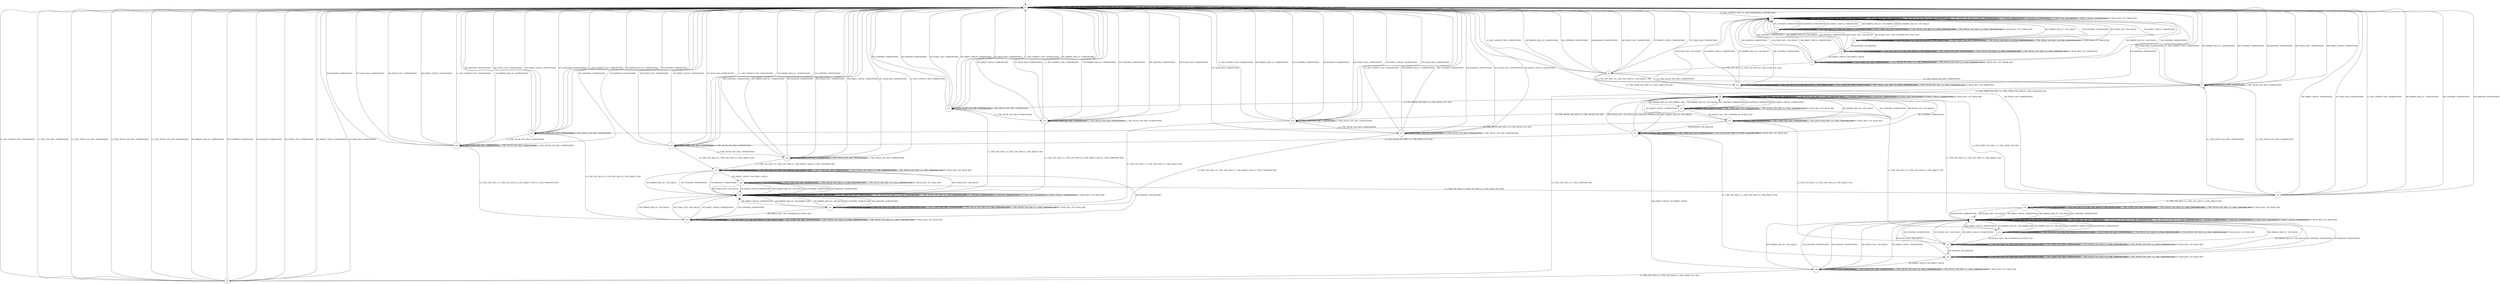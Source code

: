 digraph g {

	s0 [shape="circle" label="s0"];
	s1 [shape="circle" label="s1"];
	s2 [shape="circle" label="s2"];
	s3 [shape="circle" label="s3"];
	s4 [shape="circle" label="s4"];
	s5 [shape="circle" label="s5"];
	s6 [shape="circle" label="s6"];
	s7 [shape="circle" label="s7"];
	s8 [shape="circle" label="s8"];
	s9 [shape="circle" label="s9"];
	s10 [shape="circle" label="s10"];
	s11 [shape="circle" label="s11"];
	s12 [shape="circle" label="s12"];
	s13 [shape="circle" label="s13"];
	s14 [shape="circle" label="s14"];
	s15 [shape="circle" label="s15"];
	s16 [shape="circle" label="s16"];
	s17 [shape="circle" label="s17"];
	s18 [shape="circle" label="s18"];
	s19 [shape="circle" label="s19"];
	s20 [shape="circle" label="s20"];
	s21 [shape="circle" label="s21"];
	s22 [shape="circle" label="s22"];
	s23 [shape="circle" label="s23"];
	s24 [shape="circle" label="s24"];
	s25 [shape="circle" label="s25"];
	s26 [shape="circle" label="s26"];
	s27 [shape="circle" label="s27"];
	s28 [shape="circle" label="s28"];
	s29 [shape="circle" label="s29"];
	s30 [shape="circle" label="s30"];
	s31 [shape="circle" label="s31"];
	s32 [shape="circle" label="s32"];
	s33 [shape="circle" label="s33"];
	s0 -> s1 [label="LL_ADV_CONNECT_IND / LL_CTRL_PERIPHERAL_FEATURE_REQ"];
	s0 -> s0 [label="LL_CTRL_ENC_REQ / NORESPONSE"];
	s0 -> s0 [label="LL_CTRL_START_ENC_RSP / NORESPONSE"];
	s0 -> s0 [label="LL_CTRL_PAUSE_ENC_REQ / NORESPONSE"];
	s0 -> s0 [label="LL_CTRL_PAUSE_ENC_RSP / NORESPONSE"];
	s0 -> s0 [label="SM_PAIRING_REQ_SC / NORESPONSE"];
	s0 -> s0 [label="SM_CONFIRM / NORESPONSE"];
	s0 -> s0 [label="SM_RANDOM / NORESPONSE"];
	s0 -> s0 [label="SM_PUBLIC_KEY / NORESPONSE"];
	s0 -> s0 [label="SM_DHKEY_CHECK / NORESPONSE"];
	s0 -> s0 [label="ATT_READ_REQ / NORESPONSE"];
	s1 -> s1 [label="LL_ADV_CONNECT_IND / NORESPONSE"];
	s1 -> s1 [label="LL_CTRL_ENC_REQ / LL_CTRL_ENC_RSP+LL_CTRL_REJECT_IND"];
	s1 -> s1 [label="LL_CTRL_START_ENC_RSP / NORESPONSE"];
	s1 -> s1 [label="LL_CTRL_PAUSE_ENC_REQ / LL_CTRL_UNKNOWN_RSP"];
	s1 -> s1 [label="LL_CTRL_PAUSE_ENC_RSP / LL_CTRL_UNKNOWN_RSP"];
	s1 -> s2 [label="SM_PAIRING_REQ_SC / SM_PAIRING_RSP"];
	s1 -> s1 [label="SM_CONFIRM / NORESPONSE"];
	s1 -> s1 [label="SM_RANDOM / NORESPONSE"];
	s1 -> s1 [label="SM_PUBLIC_KEY / SM_FAILED"];
	s1 -> s1 [label="SM_DHKEY_CHECK / NORESPONSE"];
	s1 -> s1 [label="ATT_READ_REQ / ATT_ERROR_RSP"];
	s2 -> s2 [label="LL_ADV_CONNECT_IND / NORESPONSE"];
	s2 -> s2 [label="LL_CTRL_ENC_REQ / LL_CTRL_ENC_RSP+LL_CTRL_REJECT_IND"];
	s2 -> s2 [label="LL_CTRL_START_ENC_RSP / NORESPONSE"];
	s2 -> s2 [label="LL_CTRL_PAUSE_ENC_REQ / LL_CTRL_UNKNOWN_RSP"];
	s2 -> s2 [label="LL_CTRL_PAUSE_ENC_RSP / LL_CTRL_UNKNOWN_RSP"];
	s2 -> s1 [label="SM_PAIRING_REQ_SC / SM_FAILED"];
	s2 -> s1 [label="SM_CONFIRM / NORESPONSE"];
	s2 -> s1 [label="SM_RANDOM / NORESPONSE"];
	s2 -> s3 [label="SM_PUBLIC_KEY / SM_CONFIRM+SM_PUBLIC_KEY"];
	s2 -> s1 [label="SM_DHKEY_CHECK / NORESPONSE"];
	s2 -> s2 [label="ATT_READ_REQ / ATT_ERROR_RSP"];
	s3 -> s3 [label="LL_ADV_CONNECT_IND / NORESPONSE"];
	s3 -> s3 [label="LL_CTRL_ENC_REQ / LL_CTRL_ENC_RSP+LL_CTRL_REJECT_IND"];
	s3 -> s3 [label="LL_CTRL_START_ENC_RSP / NORESPONSE"];
	s3 -> s3 [label="LL_CTRL_PAUSE_ENC_REQ / LL_CTRL_UNKNOWN_RSP"];
	s3 -> s3 [label="LL_CTRL_PAUSE_ENC_RSP / LL_CTRL_UNKNOWN_RSP"];
	s3 -> s1 [label="SM_PAIRING_REQ_SC / SM_FAILED"];
	s3 -> s1 [label="SM_CONFIRM / NORESPONSE"];
	s3 -> s4 [label="SM_RANDOM / SM_RANDOM"];
	s3 -> s1 [label="SM_PUBLIC_KEY / SM_FAILED"];
	s3 -> s1 [label="SM_DHKEY_CHECK / NORESPONSE"];
	s3 -> s3 [label="ATT_READ_REQ / ATT_ERROR_RSP"];
	s4 -> s4 [label="LL_ADV_CONNECT_IND / NORESPONSE"];
	s4 -> s4 [label="LL_CTRL_ENC_REQ / LL_CTRL_ENC_RSP+LL_CTRL_REJECT_IND"];
	s4 -> s4 [label="LL_CTRL_START_ENC_RSP / NORESPONSE"];
	s4 -> s4 [label="LL_CTRL_PAUSE_ENC_REQ / LL_CTRL_UNKNOWN_RSP"];
	s4 -> s4 [label="LL_CTRL_PAUSE_ENC_RSP / LL_CTRL_UNKNOWN_RSP"];
	s4 -> s1 [label="SM_PAIRING_REQ_SC / SM_FAILED"];
	s4 -> s1 [label="SM_CONFIRM / NORESPONSE"];
	s4 -> s1 [label="SM_RANDOM / NORESPONSE"];
	s4 -> s1 [label="SM_PUBLIC_KEY / SM_FAILED"];
	s4 -> s5 [label="SM_DHKEY_CHECK / SM_DHKEY_CHECK"];
	s4 -> s4 [label="ATT_READ_REQ / ATT_ERROR_RSP"];
	s5 -> s5 [label="LL_ADV_CONNECT_IND / NORESPONSE"];
	s5 -> s6 [label="LL_CTRL_ENC_REQ / LL_CTRL_ENC_RSP+LL_CTRL_START_ENC_REQ"];
	s5 -> s5 [label="LL_CTRL_START_ENC_RSP / NORESPONSE"];
	s5 -> s5 [label="LL_CTRL_PAUSE_ENC_REQ / LL_CTRL_UNKNOWN_RSP"];
	s5 -> s5 [label="LL_CTRL_PAUSE_ENC_RSP / LL_CTRL_UNKNOWN_RSP"];
	s5 -> s1 [label="SM_PAIRING_REQ_SC / SM_FAILED"];
	s5 -> s1 [label="SM_CONFIRM / NORESPONSE"];
	s5 -> s1 [label="SM_RANDOM / NORESPONSE"];
	s5 -> s1 [label="SM_PUBLIC_KEY / SM_FAILED"];
	s5 -> s1 [label="SM_DHKEY_CHECK / NORESPONSE"];
	s5 -> s5 [label="ATT_READ_REQ / ATT_ERROR_RSP"];
	s6 -> s0 [label="LL_ADV_CONNECT_IND / NORESPONSE"];
	s6 -> s10 [label="LL_CTRL_ENC_REQ / LL_CTRL_ENC_RSP+LL_CTRL_REJECT_IND"];
	s6 -> s9 [label="LL_CTRL_START_ENC_RSP / LL_CTRL_START_ENC_RSP"];
	s6 -> s7 [label="LL_CTRL_PAUSE_ENC_REQ / NORESPONSE"];
	s6 -> s7 [label="LL_CTRL_PAUSE_ENC_RSP / NORESPONSE"];
	s6 -> s0 [label="SM_PAIRING_REQ_SC / NORESPONSE"];
	s6 -> s0 [label="SM_CONFIRM / NORESPONSE"];
	s6 -> s0 [label="SM_RANDOM / NORESPONSE"];
	s6 -> s0 [label="SM_PUBLIC_KEY / NORESPONSE"];
	s6 -> s0 [label="SM_DHKEY_CHECK / NORESPONSE"];
	s6 -> s0 [label="ATT_READ_REQ / NORESPONSE"];
	s7 -> s0 [label="LL_ADV_CONNECT_IND / NORESPONSE"];
	s7 -> s8 [label="LL_CTRL_ENC_REQ / LL_CTRL_UNKNOWN_RSP"];
	s7 -> s9 [label="LL_CTRL_START_ENC_RSP / LL_CTRL_START_ENC_RSP+LL_CTRL_UNKNOWN_RSP"];
	s7 -> s7 [label="LL_CTRL_PAUSE_ENC_REQ / NORESPONSE"];
	s7 -> s7 [label="LL_CTRL_PAUSE_ENC_RSP / NORESPONSE"];
	s7 -> s0 [label="SM_PAIRING_REQ_SC / NORESPONSE"];
	s7 -> s0 [label="SM_CONFIRM / NORESPONSE"];
	s7 -> s0 [label="SM_RANDOM / NORESPONSE"];
	s7 -> s0 [label="SM_PUBLIC_KEY / NORESPONSE"];
	s7 -> s0 [label="SM_DHKEY_CHECK / NORESPONSE"];
	s7 -> s0 [label="ATT_READ_REQ / NORESPONSE"];
	s8 -> s0 [label="LL_ADV_CONNECT_IND / NORESPONSE"];
	s8 -> s0 [label="LL_CTRL_ENC_REQ / NORESPONSE"];
	s8 -> s0 [label="LL_CTRL_START_ENC_RSP / NORESPONSE"];
	s8 -> s0 [label="LL_CTRL_PAUSE_ENC_REQ / NORESPONSE"];
	s8 -> s0 [label="LL_CTRL_PAUSE_ENC_RSP / NORESPONSE"];
	s8 -> s0 [label="SM_PAIRING_REQ_SC / NORESPONSE"];
	s8 -> s0 [label="SM_CONFIRM / NORESPONSE"];
	s8 -> s0 [label="SM_RANDOM / NORESPONSE"];
	s8 -> s0 [label="SM_PUBLIC_KEY / NORESPONSE"];
	s8 -> s0 [label="SM_DHKEY_CHECK / NORESPONSE"];
	s8 -> s0 [label="ATT_READ_REQ / NORESPONSE"];
	s9 -> s9 [label="LL_ADV_CONNECT_IND / NORESPONSE"];
	s9 -> s11 [label="LL_CTRL_ENC_REQ / LL_CTRL_ENC_RSP+LL_CTRL_REJECT_IND"];
	s9 -> s9 [label="LL_CTRL_START_ENC_RSP / NORESPONSE"];
	s9 -> s14 [label="LL_CTRL_PAUSE_ENC_REQ / LL_CTRL_PAUSE_ENC_RSP"];
	s9 -> s9 [label="LL_CTRL_PAUSE_ENC_RSP / LL_CTRL_UNKNOWN_RSP"];
	s9 -> s13 [label="SM_PAIRING_REQ_SC / SM_PAIRING_RSP"];
	s9 -> s9 [label="SM_CONFIRM / NORESPONSE"];
	s9 -> s9 [label="SM_RANDOM / NORESPONSE"];
	s9 -> s9 [label="SM_PUBLIC_KEY / SM_FAILED"];
	s9 -> s9 [label="SM_DHKEY_CHECK / NORESPONSE"];
	s9 -> s9 [label="ATT_READ_REQ / ATT_READ_RSP"];
	s10 -> s10 [label="LL_ADV_CONNECT_IND / NORESPONSE"];
	s10 -> s10 [label="LL_CTRL_ENC_REQ / LL_CTRL_ENC_RSP+LL_CTRL_REJECT_IND"];
	s10 -> s10 [label="LL_CTRL_START_ENC_RSP / NORESPONSE"];
	s10 -> s10 [label="LL_CTRL_PAUSE_ENC_REQ / LL_CTRL_UNKNOWN_RSP"];
	s10 -> s10 [label="LL_CTRL_PAUSE_ENC_RSP / LL_CTRL_UNKNOWN_RSP"];
	s10 -> s1 [label="SM_PAIRING_REQ_SC / SM_FAILED"];
	s10 -> s1 [label="SM_CONFIRM / NORESPONSE"];
	s10 -> s1 [label="SM_RANDOM / NORESPONSE"];
	s10 -> s1 [label="SM_PUBLIC_KEY / SM_FAILED"];
	s10 -> s1 [label="SM_DHKEY_CHECK / NORESPONSE"];
	s10 -> s10 [label="ATT_READ_REQ / ATT_ERROR_RSP"];
	s11 -> s11 [label="LL_ADV_CONNECT_IND / NORESPONSE"];
	s11 -> s11 [label="LL_CTRL_ENC_REQ / LL_CTRL_ENC_RSP+LL_CTRL_REJECT_IND"];
	s11 -> s11 [label="LL_CTRL_START_ENC_RSP / NORESPONSE"];
	s11 -> s11 [label="LL_CTRL_PAUSE_ENC_REQ / LL_CTRL_UNKNOWN_RSP"];
	s11 -> s11 [label="LL_CTRL_PAUSE_ENC_RSP / LL_CTRL_UNKNOWN_RSP"];
	s11 -> s12 [label="SM_PAIRING_REQ_SC / SM_PAIRING_RSP"];
	s11 -> s11 [label="SM_CONFIRM / NORESPONSE"];
	s11 -> s11 [label="SM_RANDOM / NORESPONSE"];
	s11 -> s11 [label="SM_PUBLIC_KEY / SM_FAILED"];
	s11 -> s11 [label="SM_DHKEY_CHECK / NORESPONSE"];
	s11 -> s11 [label="ATT_READ_REQ / ATT_READ_RSP"];
	s12 -> s12 [label="LL_ADV_CONNECT_IND / NORESPONSE"];
	s12 -> s12 [label="LL_CTRL_ENC_REQ / LL_CTRL_ENC_RSP+LL_CTRL_REJECT_IND"];
	s12 -> s12 [label="LL_CTRL_START_ENC_RSP / NORESPONSE"];
	s12 -> s12 [label="LL_CTRL_PAUSE_ENC_REQ / LL_CTRL_UNKNOWN_RSP"];
	s12 -> s12 [label="LL_CTRL_PAUSE_ENC_RSP / LL_CTRL_UNKNOWN_RSP"];
	s12 -> s11 [label="SM_PAIRING_REQ_SC / SM_FAILED"];
	s12 -> s11 [label="SM_CONFIRM / NORESPONSE"];
	s12 -> s11 [label="SM_RANDOM / NORESPONSE"];
	s12 -> s18 [label="SM_PUBLIC_KEY / SM_CONFIRM+SM_PUBLIC_KEY"];
	s12 -> s11 [label="SM_DHKEY_CHECK / NORESPONSE"];
	s12 -> s12 [label="ATT_READ_REQ / ATT_READ_RSP"];
	s13 -> s13 [label="LL_ADV_CONNECT_IND / NORESPONSE"];
	s13 -> s12 [label="LL_CTRL_ENC_REQ / LL_CTRL_ENC_RSP+LL_CTRL_REJECT_IND"];
	s13 -> s13 [label="LL_CTRL_START_ENC_RSP / NORESPONSE"];
	s13 -> s16 [label="LL_CTRL_PAUSE_ENC_REQ / LL_CTRL_PAUSE_ENC_RSP"];
	s13 -> s13 [label="LL_CTRL_PAUSE_ENC_RSP / LL_CTRL_UNKNOWN_RSP"];
	s13 -> s9 [label="SM_PAIRING_REQ_SC / SM_FAILED"];
	s13 -> s9 [label="SM_CONFIRM / NORESPONSE"];
	s13 -> s9 [label="SM_RANDOM / NORESPONSE"];
	s13 -> s19 [label="SM_PUBLIC_KEY / SM_CONFIRM+SM_PUBLIC_KEY"];
	s13 -> s9 [label="SM_DHKEY_CHECK / NORESPONSE"];
	s13 -> s13 [label="ATT_READ_REQ / ATT_READ_RSP"];
	s14 -> s0 [label="LL_ADV_CONNECT_IND / NORESPONSE"];
	s14 -> s33 [label="LL_CTRL_ENC_REQ / LL_CTRL_ENC_RSP+LL_CTRL_REJECT_IND"];
	s14 -> s14 [label="LL_CTRL_START_ENC_RSP / NORESPONSE"];
	s14 -> s15 [label="LL_CTRL_PAUSE_ENC_REQ / NORESPONSE"];
	s14 -> s14 [label="LL_CTRL_PAUSE_ENC_RSP / NORESPONSE"];
	s14 -> s0 [label="SM_PAIRING_REQ_SC / NORESPONSE"];
	s14 -> s0 [label="SM_CONFIRM / NORESPONSE"];
	s14 -> s0 [label="SM_RANDOM / NORESPONSE"];
	s14 -> s0 [label="SM_PUBLIC_KEY / NORESPONSE"];
	s14 -> s0 [label="SM_DHKEY_CHECK / NORESPONSE"];
	s14 -> s0 [label="ATT_READ_REQ / NORESPONSE"];
	s15 -> s0 [label="LL_ADV_CONNECT_IND / NORESPONSE"];
	s15 -> s33 [label="LL_CTRL_ENC_REQ / LL_CTRL_ENC_RSP+LL_CTRL_REJECT_IND+LL_CTRL_UNKNOWN_RSP"];
	s15 -> s15 [label="LL_CTRL_START_ENC_RSP / NORESPONSE"];
	s15 -> s15 [label="LL_CTRL_PAUSE_ENC_REQ / NORESPONSE"];
	s15 -> s15 [label="LL_CTRL_PAUSE_ENC_RSP / NORESPONSE"];
	s15 -> s0 [label="SM_PAIRING_REQ_SC / NORESPONSE"];
	s15 -> s0 [label="SM_CONFIRM / NORESPONSE"];
	s15 -> s0 [label="SM_RANDOM / NORESPONSE"];
	s15 -> s0 [label="SM_PUBLIC_KEY / NORESPONSE"];
	s15 -> s0 [label="SM_DHKEY_CHECK / NORESPONSE"];
	s15 -> s0 [label="ATT_READ_REQ / NORESPONSE"];
	s16 -> s0 [label="LL_ADV_CONNECT_IND / NORESPONSE"];
	s16 -> s31 [label="LL_CTRL_ENC_REQ / LL_CTRL_ENC_RSP+LL_CTRL_REJECT_IND"];
	s16 -> s16 [label="LL_CTRL_START_ENC_RSP / NORESPONSE"];
	s16 -> s17 [label="LL_CTRL_PAUSE_ENC_REQ / NORESPONSE"];
	s16 -> s16 [label="LL_CTRL_PAUSE_ENC_RSP / NORESPONSE"];
	s16 -> s0 [label="SM_PAIRING_REQ_SC / NORESPONSE"];
	s16 -> s0 [label="SM_CONFIRM / NORESPONSE"];
	s16 -> s0 [label="SM_RANDOM / NORESPONSE"];
	s16 -> s0 [label="SM_PUBLIC_KEY / NORESPONSE"];
	s16 -> s0 [label="SM_DHKEY_CHECK / NORESPONSE"];
	s16 -> s0 [label="ATT_READ_REQ / NORESPONSE"];
	s17 -> s0 [label="LL_ADV_CONNECT_IND / NORESPONSE"];
	s17 -> s31 [label="LL_CTRL_ENC_REQ / LL_CTRL_ENC_RSP+LL_CTRL_REJECT_IND+LL_CTRL_UNKNOWN_RSP"];
	s17 -> s17 [label="LL_CTRL_START_ENC_RSP / NORESPONSE"];
	s17 -> s17 [label="LL_CTRL_PAUSE_ENC_REQ / NORESPONSE"];
	s17 -> s17 [label="LL_CTRL_PAUSE_ENC_RSP / NORESPONSE"];
	s17 -> s0 [label="SM_PAIRING_REQ_SC / NORESPONSE"];
	s17 -> s0 [label="SM_CONFIRM / NORESPONSE"];
	s17 -> s0 [label="SM_RANDOM / NORESPONSE"];
	s17 -> s0 [label="SM_PUBLIC_KEY / NORESPONSE"];
	s17 -> s0 [label="SM_DHKEY_CHECK / NORESPONSE"];
	s17 -> s0 [label="ATT_READ_REQ / NORESPONSE"];
	s18 -> s18 [label="LL_ADV_CONNECT_IND / NORESPONSE"];
	s18 -> s18 [label="LL_CTRL_ENC_REQ / LL_CTRL_ENC_RSP+LL_CTRL_REJECT_IND"];
	s18 -> s18 [label="LL_CTRL_START_ENC_RSP / NORESPONSE"];
	s18 -> s18 [label="LL_CTRL_PAUSE_ENC_REQ / LL_CTRL_UNKNOWN_RSP"];
	s18 -> s18 [label="LL_CTRL_PAUSE_ENC_RSP / LL_CTRL_UNKNOWN_RSP"];
	s18 -> s11 [label="SM_PAIRING_REQ_SC / SM_FAILED"];
	s18 -> s11 [label="SM_CONFIRM / NORESPONSE"];
	s18 -> s22 [label="SM_RANDOM / SM_RANDOM"];
	s18 -> s11 [label="SM_PUBLIC_KEY / SM_FAILED"];
	s18 -> s11 [label="SM_DHKEY_CHECK / NORESPONSE"];
	s18 -> s18 [label="ATT_READ_REQ / ATT_READ_RSP"];
	s19 -> s19 [label="LL_ADV_CONNECT_IND / NORESPONSE"];
	s19 -> s18 [label="LL_CTRL_ENC_REQ / LL_CTRL_ENC_RSP+LL_CTRL_REJECT_IND"];
	s19 -> s19 [label="LL_CTRL_START_ENC_RSP / NORESPONSE"];
	s19 -> s20 [label="LL_CTRL_PAUSE_ENC_REQ / LL_CTRL_PAUSE_ENC_RSP"];
	s19 -> s19 [label="LL_CTRL_PAUSE_ENC_RSP / LL_CTRL_UNKNOWN_RSP"];
	s19 -> s9 [label="SM_PAIRING_REQ_SC / SM_FAILED"];
	s19 -> s9 [label="SM_CONFIRM / NORESPONSE"];
	s19 -> s21 [label="SM_RANDOM / SM_RANDOM"];
	s19 -> s9 [label="SM_PUBLIC_KEY / SM_FAILED"];
	s19 -> s9 [label="SM_DHKEY_CHECK / NORESPONSE"];
	s19 -> s19 [label="ATT_READ_REQ / ATT_READ_RSP"];
	s20 -> s0 [label="LL_ADV_CONNECT_IND / NORESPONSE"];
	s20 -> s32 [label="LL_CTRL_ENC_REQ / LL_CTRL_ENC_RSP+LL_CTRL_REJECT_IND"];
	s20 -> s20 [label="LL_CTRL_START_ENC_RSP / NORESPONSE"];
	s20 -> s25 [label="LL_CTRL_PAUSE_ENC_REQ / NORESPONSE"];
	s20 -> s20 [label="LL_CTRL_PAUSE_ENC_RSP / NORESPONSE"];
	s20 -> s0 [label="SM_PAIRING_REQ_SC / NORESPONSE"];
	s20 -> s0 [label="SM_CONFIRM / NORESPONSE"];
	s20 -> s0 [label="SM_RANDOM / NORESPONSE"];
	s20 -> s0 [label="SM_PUBLIC_KEY / NORESPONSE"];
	s20 -> s0 [label="SM_DHKEY_CHECK / NORESPONSE"];
	s20 -> s0 [label="ATT_READ_REQ / NORESPONSE"];
	s21 -> s21 [label="LL_ADV_CONNECT_IND / NORESPONSE"];
	s21 -> s22 [label="LL_CTRL_ENC_REQ / LL_CTRL_ENC_RSP+LL_CTRL_REJECT_IND"];
	s21 -> s21 [label="LL_CTRL_START_ENC_RSP / NORESPONSE"];
	s21 -> s23 [label="LL_CTRL_PAUSE_ENC_REQ / LL_CTRL_PAUSE_ENC_RSP"];
	s21 -> s21 [label="LL_CTRL_PAUSE_ENC_RSP / LL_CTRL_UNKNOWN_RSP"];
	s21 -> s9 [label="SM_PAIRING_REQ_SC / SM_FAILED"];
	s21 -> s9 [label="SM_CONFIRM / NORESPONSE"];
	s21 -> s9 [label="SM_RANDOM / NORESPONSE"];
	s21 -> s9 [label="SM_PUBLIC_KEY / SM_FAILED"];
	s21 -> s26 [label="SM_DHKEY_CHECK / SM_DHKEY_CHECK"];
	s21 -> s21 [label="ATT_READ_REQ / ATT_READ_RSP"];
	s22 -> s22 [label="LL_ADV_CONNECT_IND / NORESPONSE"];
	s22 -> s22 [label="LL_CTRL_ENC_REQ / LL_CTRL_ENC_RSP+LL_CTRL_REJECT_IND"];
	s22 -> s22 [label="LL_CTRL_START_ENC_RSP / NORESPONSE"];
	s22 -> s22 [label="LL_CTRL_PAUSE_ENC_REQ / LL_CTRL_UNKNOWN_RSP"];
	s22 -> s22 [label="LL_CTRL_PAUSE_ENC_RSP / LL_CTRL_UNKNOWN_RSP"];
	s22 -> s11 [label="SM_PAIRING_REQ_SC / SM_FAILED"];
	s22 -> s11 [label="SM_CONFIRM / NORESPONSE"];
	s22 -> s11 [label="SM_RANDOM / NORESPONSE"];
	s22 -> s11 [label="SM_PUBLIC_KEY / SM_FAILED"];
	s22 -> s26 [label="SM_DHKEY_CHECK / SM_DHKEY_CHECK"];
	s22 -> s22 [label="ATT_READ_REQ / ATT_READ_RSP"];
	s23 -> s0 [label="LL_ADV_CONNECT_IND / NORESPONSE"];
	s23 -> s27 [label="LL_CTRL_ENC_REQ / LL_CTRL_ENC_RSP+LL_CTRL_REJECT_IND"];
	s23 -> s23 [label="LL_CTRL_START_ENC_RSP / NORESPONSE"];
	s23 -> s24 [label="LL_CTRL_PAUSE_ENC_REQ / NORESPONSE"];
	s23 -> s23 [label="LL_CTRL_PAUSE_ENC_RSP / NORESPONSE"];
	s23 -> s0 [label="SM_PAIRING_REQ_SC / NORESPONSE"];
	s23 -> s0 [label="SM_CONFIRM / NORESPONSE"];
	s23 -> s0 [label="SM_RANDOM / NORESPONSE"];
	s23 -> s0 [label="SM_PUBLIC_KEY / NORESPONSE"];
	s23 -> s0 [label="SM_DHKEY_CHECK / NORESPONSE"];
	s23 -> s0 [label="ATT_READ_REQ / NORESPONSE"];
	s24 -> s0 [label="LL_ADV_CONNECT_IND / NORESPONSE"];
	s24 -> s27 [label="LL_CTRL_ENC_REQ / LL_CTRL_ENC_RSP+LL_CTRL_REJECT_IND+LL_CTRL_UNKNOWN_RSP"];
	s24 -> s24 [label="LL_CTRL_START_ENC_RSP / NORESPONSE"];
	s24 -> s24 [label="LL_CTRL_PAUSE_ENC_REQ / NORESPONSE"];
	s24 -> s24 [label="LL_CTRL_PAUSE_ENC_RSP / NORESPONSE"];
	s24 -> s0 [label="SM_PAIRING_REQ_SC / NORESPONSE"];
	s24 -> s0 [label="SM_CONFIRM / NORESPONSE"];
	s24 -> s0 [label="SM_RANDOM / NORESPONSE"];
	s24 -> s0 [label="SM_PUBLIC_KEY / NORESPONSE"];
	s24 -> s0 [label="SM_DHKEY_CHECK / NORESPONSE"];
	s24 -> s0 [label="ATT_READ_REQ / NORESPONSE"];
	s25 -> s0 [label="LL_ADV_CONNECT_IND / NORESPONSE"];
	s25 -> s32 [label="LL_CTRL_ENC_REQ / LL_CTRL_ENC_RSP+LL_CTRL_REJECT_IND+LL_CTRL_UNKNOWN_RSP"];
	s25 -> s25 [label="LL_CTRL_START_ENC_RSP / NORESPONSE"];
	s25 -> s25 [label="LL_CTRL_PAUSE_ENC_REQ / NORESPONSE"];
	s25 -> s25 [label="LL_CTRL_PAUSE_ENC_RSP / NORESPONSE"];
	s25 -> s0 [label="SM_PAIRING_REQ_SC / NORESPONSE"];
	s25 -> s0 [label="SM_CONFIRM / NORESPONSE"];
	s25 -> s0 [label="SM_RANDOM / NORESPONSE"];
	s25 -> s0 [label="SM_PUBLIC_KEY / NORESPONSE"];
	s25 -> s0 [label="SM_DHKEY_CHECK / NORESPONSE"];
	s25 -> s0 [label="ATT_READ_REQ / NORESPONSE"];
	s26 -> s26 [label="LL_ADV_CONNECT_IND / NORESPONSE"];
	s26 -> s8 [label="LL_CTRL_ENC_REQ / LL_CTRL_ENC_RSP+LL_CTRL_START_ENC_REQ"];
	s26 -> s26 [label="LL_CTRL_START_ENC_RSP / NORESPONSE"];
	s26 -> s26 [label="LL_CTRL_PAUSE_ENC_REQ / LL_CTRL_UNKNOWN_RSP"];
	s26 -> s26 [label="LL_CTRL_PAUSE_ENC_RSP / LL_CTRL_UNKNOWN_RSP"];
	s26 -> s11 [label="SM_PAIRING_REQ_SC / SM_FAILED"];
	s26 -> s11 [label="SM_CONFIRM / NORESPONSE"];
	s26 -> s11 [label="SM_RANDOM / NORESPONSE"];
	s26 -> s11 [label="SM_PUBLIC_KEY / SM_FAILED"];
	s26 -> s11 [label="SM_DHKEY_CHECK / NORESPONSE"];
	s26 -> s26 [label="ATT_READ_REQ / ATT_READ_RSP"];
	s27 -> s27 [label="LL_ADV_CONNECT_IND / NORESPONSE"];
	s27 -> s27 [label="LL_CTRL_ENC_REQ / LL_CTRL_ENC_RSP+LL_CTRL_REJECT_IND"];
	s27 -> s27 [label="LL_CTRL_START_ENC_RSP / NORESPONSE"];
	s27 -> s27 [label="LL_CTRL_PAUSE_ENC_REQ / LL_CTRL_UNKNOWN_RSP"];
	s27 -> s27 [label="LL_CTRL_PAUSE_ENC_RSP / LL_CTRL_UNKNOWN_RSP"];
	s27 -> s33 [label="SM_PAIRING_REQ_SC / SM_FAILED"];
	s27 -> s33 [label="SM_CONFIRM / NORESPONSE"];
	s27 -> s33 [label="SM_RANDOM / NORESPONSE"];
	s27 -> s33 [label="SM_PUBLIC_KEY / SM_FAILED"];
	s27 -> s28 [label="SM_DHKEY_CHECK / SM_DHKEY_CHECK"];
	s27 -> s27 [label="ATT_READ_REQ / ATT_READ_RSP"];
	s28 -> s28 [label="LL_ADV_CONNECT_IND / NORESPONSE"];
	s28 -> s29 [label="LL_CTRL_ENC_REQ / LL_CTRL_ENC_RSP+LL_CTRL_START_ENC_REQ"];
	s28 -> s28 [label="LL_CTRL_START_ENC_RSP / NORESPONSE"];
	s28 -> s28 [label="LL_CTRL_PAUSE_ENC_REQ / LL_CTRL_UNKNOWN_RSP"];
	s28 -> s28 [label="LL_CTRL_PAUSE_ENC_RSP / LL_CTRL_UNKNOWN_RSP"];
	s28 -> s33 [label="SM_PAIRING_REQ_SC / SM_FAILED"];
	s28 -> s33 [label="SM_CONFIRM / NORESPONSE"];
	s28 -> s33 [label="SM_RANDOM / NORESPONSE"];
	s28 -> s33 [label="SM_PUBLIC_KEY / SM_FAILED"];
	s28 -> s33 [label="SM_DHKEY_CHECK / NORESPONSE"];
	s28 -> s28 [label="ATT_READ_REQ / ATT_READ_RSP"];
	s29 -> s0 [label="LL_ADV_CONNECT_IND / NORESPONSE"];
	s29 -> s30 [label="LL_CTRL_ENC_REQ / LL_CTRL_ENC_RSP+LL_CTRL_REJECT_IND"];
	s29 -> s9 [label="LL_CTRL_START_ENC_RSP / LL_CTRL_START_ENC_RSP"];
	s29 -> s7 [label="LL_CTRL_PAUSE_ENC_REQ / NORESPONSE"];
	s29 -> s7 [label="LL_CTRL_PAUSE_ENC_RSP / NORESPONSE"];
	s29 -> s0 [label="SM_PAIRING_REQ_SC / NORESPONSE"];
	s29 -> s0 [label="SM_CONFIRM / NORESPONSE"];
	s29 -> s0 [label="SM_RANDOM / NORESPONSE"];
	s29 -> s0 [label="SM_PUBLIC_KEY / NORESPONSE"];
	s29 -> s0 [label="SM_DHKEY_CHECK / NORESPONSE"];
	s29 -> s0 [label="ATT_READ_REQ / NORESPONSE"];
	s30 -> s30 [label="LL_ADV_CONNECT_IND / NORESPONSE"];
	s30 -> s30 [label="LL_CTRL_ENC_REQ / LL_CTRL_ENC_RSP+LL_CTRL_REJECT_IND"];
	s30 -> s30 [label="LL_CTRL_START_ENC_RSP / NORESPONSE"];
	s30 -> s30 [label="LL_CTRL_PAUSE_ENC_REQ / LL_CTRL_UNKNOWN_RSP"];
	s30 -> s30 [label="LL_CTRL_PAUSE_ENC_RSP / LL_CTRL_UNKNOWN_RSP"];
	s30 -> s11 [label="SM_PAIRING_REQ_SC / SM_FAILED"];
	s30 -> s11 [label="SM_CONFIRM / NORESPONSE"];
	s30 -> s11 [label="SM_RANDOM / NORESPONSE"];
	s30 -> s11 [label="SM_PUBLIC_KEY / SM_FAILED"];
	s30 -> s11 [label="SM_DHKEY_CHECK / NORESPONSE"];
	s30 -> s30 [label="ATT_READ_REQ / ATT_READ_RSP"];
	s31 -> s31 [label="LL_ADV_CONNECT_IND / NORESPONSE"];
	s31 -> s31 [label="LL_CTRL_ENC_REQ / LL_CTRL_ENC_RSP+LL_CTRL_REJECT_IND"];
	s31 -> s31 [label="LL_CTRL_START_ENC_RSP / NORESPONSE"];
	s31 -> s31 [label="LL_CTRL_PAUSE_ENC_REQ / LL_CTRL_UNKNOWN_RSP"];
	s31 -> s31 [label="LL_CTRL_PAUSE_ENC_RSP / LL_CTRL_UNKNOWN_RSP"];
	s31 -> s33 [label="SM_PAIRING_REQ_SC / SM_FAILED"];
	s31 -> s33 [label="SM_CONFIRM / NORESPONSE"];
	s31 -> s33 [label="SM_RANDOM / NORESPONSE"];
	s31 -> s32 [label="SM_PUBLIC_KEY / SM_CONFIRM+SM_PUBLIC_KEY"];
	s31 -> s33 [label="SM_DHKEY_CHECK / NORESPONSE"];
	s31 -> s31 [label="ATT_READ_REQ / ATT_READ_RSP"];
	s32 -> s32 [label="LL_ADV_CONNECT_IND / NORESPONSE"];
	s32 -> s32 [label="LL_CTRL_ENC_REQ / LL_CTRL_ENC_RSP+LL_CTRL_REJECT_IND"];
	s32 -> s32 [label="LL_CTRL_START_ENC_RSP / NORESPONSE"];
	s32 -> s32 [label="LL_CTRL_PAUSE_ENC_REQ / LL_CTRL_UNKNOWN_RSP"];
	s32 -> s32 [label="LL_CTRL_PAUSE_ENC_RSP / LL_CTRL_UNKNOWN_RSP"];
	s32 -> s33 [label="SM_PAIRING_REQ_SC / SM_FAILED"];
	s32 -> s33 [label="SM_CONFIRM / NORESPONSE"];
	s32 -> s27 [label="SM_RANDOM / SM_RANDOM"];
	s32 -> s33 [label="SM_PUBLIC_KEY / SM_FAILED"];
	s32 -> s33 [label="SM_DHKEY_CHECK / NORESPONSE"];
	s32 -> s32 [label="ATT_READ_REQ / ATT_READ_RSP"];
	s33 -> s33 [label="LL_ADV_CONNECT_IND / NORESPONSE"];
	s33 -> s33 [label="LL_CTRL_ENC_REQ / LL_CTRL_ENC_RSP+LL_CTRL_REJECT_IND"];
	s33 -> s33 [label="LL_CTRL_START_ENC_RSP / NORESPONSE"];
	s33 -> s33 [label="LL_CTRL_PAUSE_ENC_REQ / LL_CTRL_UNKNOWN_RSP"];
	s33 -> s33 [label="LL_CTRL_PAUSE_ENC_RSP / LL_CTRL_UNKNOWN_RSP"];
	s33 -> s31 [label="SM_PAIRING_REQ_SC / SM_PAIRING_RSP"];
	s33 -> s33 [label="SM_CONFIRM / NORESPONSE"];
	s33 -> s33 [label="SM_RANDOM / NORESPONSE"];
	s33 -> s33 [label="SM_PUBLIC_KEY / SM_FAILED"];
	s33 -> s33 [label="SM_DHKEY_CHECK / NORESPONSE"];
	s33 -> s33 [label="ATT_READ_REQ / ATT_READ_RSP"];

__start0 [label="" shape="none" width="0" height="0"];
__start0 -> s0;

}
